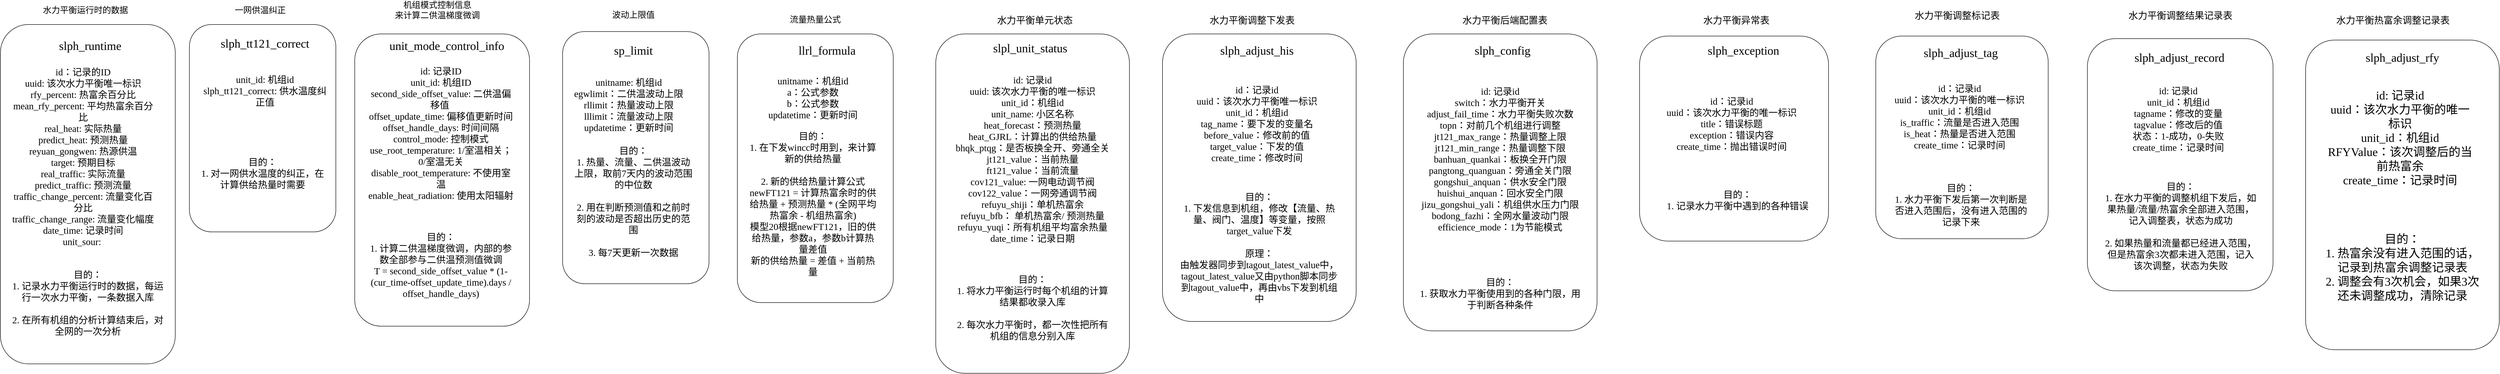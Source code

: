 <mxfile pages="1" version="11.2.4" type="github"><diagram id="c1ByVmw2f43DHtNbgkqa" name="Page-1"><mxGraphModel dx="1958" dy="1225" grid="1" gridSize="10" guides="1" tooltips="1" connect="1" arrows="1" fold="1" page="1" pageScale="1" pageWidth="5400" pageHeight="900" math="0" shadow="0"><root><mxCell id="0"/><mxCell id="1" parent="0"/><mxCell id="AisBYXgNg1Rp8E_9Z1E9-1" value="" style="rounded=1;whiteSpace=wrap;html=1;arcSize=16;" vertex="1" parent="1"><mxGeometry x="20" y="90" width="370" height="720" as="geometry"/></mxCell><mxCell id="AisBYXgNg1Rp8E_9Z1E9-2" value="slph_runtime&lt;br style=&quot;font-size: 25px;&quot;&gt;" style="text;html=1;strokeColor=none;fillColor=none;align=center;verticalAlign=middle;whiteSpace=wrap;rounded=0;strokeWidth=4;fontSize=25;fontFamily=Times New Roman;" vertex="1" parent="1"><mxGeometry x="130" y="120" width="160" height="30" as="geometry"/></mxCell><mxCell id="AisBYXgNg1Rp8E_9Z1E9-3" value="水力平衡运行时的数据" style="text;html=1;strokeColor=none;fillColor=none;align=center;verticalAlign=middle;whiteSpace=wrap;rounded=0;fontFamily=Times New Roman;fontSize=18;" vertex="1" parent="1"><mxGeometry x="90" y="50" width="220" height="20" as="geometry"/></mxCell><mxCell id="AisBYXgNg1Rp8E_9Z1E9-5" value="id：记录的ID&lt;br style=&quot;font-size: 20px;&quot;&gt;uuid: 该次水力平衡唯一标识&lt;br style=&quot;font-size: 20px;&quot;&gt;rfy_percent: 热富余百分比&lt;br style=&quot;font-size: 20px;&quot;&gt;mean_rfy_percent: 平均热富余百分比&lt;br style=&quot;font-size: 20px;&quot;&gt;real_heat: 实际热量&lt;br style=&quot;font-size: 20px;&quot;&gt;predict_heat: 预测热量&lt;br style=&quot;font-size: 20px;&quot;&gt;reyuan_gongwen: 热源供温&lt;br style=&quot;font-size: 20px;&quot;&gt;target: 预期目标&lt;br style=&quot;font-size: 20px;&quot;&gt;real_traffic: 实际流量&lt;br style=&quot;font-size: 20px;&quot;&gt;predict_traffic: 预测流量&lt;br style=&quot;font-size: 20px;&quot;&gt;traffic_change_percent: 流量变化百分比&lt;br style=&quot;font-size: 20px;&quot;&gt;traffic_change_range: 流量变化幅度&lt;br style=&quot;font-size: 20px;&quot;&gt;date_time: 记录时间&lt;br style=&quot;font-size: 20px;&quot;&gt;unit_sour:&amp;nbsp;" style="text;html=1;strokeColor=none;fillColor=none;align=center;verticalAlign=middle;whiteSpace=wrap;rounded=0;fontFamily=Times New Roman;fontSize=20;spacingTop=0;spacing=0;" vertex="1" parent="1"><mxGeometry x="40" y="170" width="310" height="400" as="geometry"/></mxCell><mxCell id="AisBYXgNg1Rp8E_9Z1E9-7" value="" style="rounded=1;whiteSpace=wrap;html=1;strokeWidth=1;fontFamily=Times New Roman;fontSize=25;" vertex="1" parent="1"><mxGeometry x="420" y="90" width="310" height="440" as="geometry"/></mxCell><mxCell id="AisBYXgNg1Rp8E_9Z1E9-8" value="slph_tt121_correct" style="text;html=1;strokeColor=none;fillColor=none;align=center;verticalAlign=middle;whiteSpace=wrap;rounded=0;fontFamily=Times New Roman;fontSize=25;" vertex="1" parent="1"><mxGeometry x="510" y="120" width="140" height="20" as="geometry"/></mxCell><mxCell id="AisBYXgNg1Rp8E_9Z1E9-9" value="unit_id: 机组id&lt;br&gt;slph_tt121_correct: 供水温度纠正值" style="text;html=1;strokeColor=none;fillColor=none;align=center;verticalAlign=middle;whiteSpace=wrap;rounded=0;fontFamily=Times New Roman;fontSize=20;" vertex="1" parent="1"><mxGeometry x="440" y="180" width="280" height="100" as="geometry"/></mxCell><mxCell id="AisBYXgNg1Rp8E_9Z1E9-10" value="一网供温纠正" style="text;html=1;strokeColor=none;fillColor=none;align=center;verticalAlign=middle;whiteSpace=wrap;rounded=0;fontFamily=Times New Roman;fontSize=18;" vertex="1" parent="1"><mxGeometry x="460" y="50" width="220" height="20" as="geometry"/></mxCell><mxCell id="AisBYXgNg1Rp8E_9Z1E9-11" value="" style="rounded=1;whiteSpace=wrap;html=1;strokeWidth=1;fontFamily=Times New Roman;fontSize=20;" vertex="1" parent="1"><mxGeometry x="770" y="110" width="370" height="620" as="geometry"/></mxCell><mxCell id="AisBYXgNg1Rp8E_9Z1E9-12" value="机组模式控制信息&lt;br&gt;来计算二供温梯度微调" style="text;html=1;strokeColor=none;fillColor=none;align=center;verticalAlign=middle;whiteSpace=wrap;rounded=0;fontFamily=Times New Roman;fontSize=18;" vertex="1" parent="1"><mxGeometry x="790" y="50" width="310" height="20" as="geometry"/></mxCell><mxCell id="AisBYXgNg1Rp8E_9Z1E9-13" value="unit_mode_control_info" style="text;html=1;strokeColor=none;fillColor=none;align=center;verticalAlign=middle;whiteSpace=wrap;rounded=0;fontFamily=Times New Roman;fontSize=25;" vertex="1" parent="1"><mxGeometry x="865" y="125" width="200" height="20" as="geometry"/></mxCell><mxCell id="AisBYXgNg1Rp8E_9Z1E9-17" value="id: 记录ID&lt;br&gt;unit_id: 机组ID&lt;br&gt;second_side_offset_value: 二供温偏移值&amp;nbsp;&lt;br&gt;offset_update_time: 偏移值更新时间&lt;br&gt;offset_handle_days: 时间间隔&lt;br&gt;control_mode: 控制模式&lt;br&gt;use_root_temperature: 1/室温相关；0/室温无关&lt;br&gt;disable_root_temperature: 不使用室温&lt;br&gt;enable_heat_radiation: 使用太阳辐射" style="text;html=1;strokeColor=none;fillColor=none;align=center;verticalAlign=middle;whiteSpace=wrap;rounded=0;fontFamily=Times New Roman;fontSize=20;" vertex="1" parent="1"><mxGeometry x="795" y="145" width="315" height="350" as="geometry"/></mxCell><mxCell id="AisBYXgNg1Rp8E_9Z1E9-18" value="" style="rounded=1;whiteSpace=wrap;html=1;strokeWidth=1;fontFamily=Times New Roman;fontSize=20;" vertex="1" parent="1"><mxGeometry x="1210" y="105" width="310" height="535" as="geometry"/></mxCell><mxCell id="AisBYXgNg1Rp8E_9Z1E9-19" value="sp_limit" style="text;html=1;strokeColor=none;fillColor=none;align=center;verticalAlign=middle;whiteSpace=wrap;rounded=0;fontFamily=Times New Roman;fontSize=25;" vertex="1" parent="1"><mxGeometry x="1260" y="135" width="200" height="20" as="geometry"/></mxCell><mxCell id="AisBYXgNg1Rp8E_9Z1E9-20" value="unitname: 机组id&lt;br&gt;egwlimit：二供温波动上限&lt;br&gt;rllimit：热量波动上限&lt;br&gt;lllimit：流量波动上限&lt;br&gt;updatetime：更新时间" style="text;html=1;strokeColor=none;fillColor=none;align=center;verticalAlign=middle;whiteSpace=wrap;rounded=0;fontFamily=Times New Roman;fontSize=20;" vertex="1" parent="1"><mxGeometry x="1220" y="170" width="260" height="180" as="geometry"/></mxCell><mxCell id="AisBYXgNg1Rp8E_9Z1E9-21" value="波动上限值" style="text;html=1;strokeColor=none;fillColor=none;align=center;verticalAlign=middle;whiteSpace=wrap;rounded=0;fontFamily=Times New Roman;fontSize=18;" vertex="1" parent="1"><mxGeometry x="1250" y="60" width="220" height="20" as="geometry"/></mxCell><mxCell id="AisBYXgNg1Rp8E_9Z1E9-22" value="" style="rounded=1;whiteSpace=wrap;html=1;strokeWidth=1;fontFamily=Times New Roman;fontSize=20;" vertex="1" parent="1"><mxGeometry x="1580" y="110" width="330" height="570" as="geometry"/></mxCell><mxCell id="AisBYXgNg1Rp8E_9Z1E9-23" value="llrl_formula" style="text;html=1;strokeColor=none;fillColor=none;align=center;verticalAlign=middle;whiteSpace=wrap;rounded=0;fontFamily=Times New Roman;fontSize=25;" vertex="1" parent="1"><mxGeometry x="1670" y="135" width="200" height="20" as="geometry"/></mxCell><mxCell id="AisBYXgNg1Rp8E_9Z1E9-24" value="unitname：机组id&lt;br&gt;a：公式参数&lt;br&gt;b：公式参数&lt;br&gt;updatetime：更新时间" style="text;html=1;strokeColor=none;fillColor=none;align=center;verticalAlign=middle;whiteSpace=wrap;rounded=0;fontFamily=Times New Roman;fontSize=20;" vertex="1" parent="1"><mxGeometry x="1600" y="170" width="280" height="150" as="geometry"/></mxCell><mxCell id="AisBYXgNg1Rp8E_9Z1E9-25" value="流量热量公式" style="text;html=1;strokeColor=none;fillColor=none;align=center;verticalAlign=middle;whiteSpace=wrap;rounded=0;fontFamily=Times New Roman;fontSize=18;" vertex="1" parent="1"><mxGeometry x="1635" y="70" width="220" height="20" as="geometry"/></mxCell><mxCell id="AisBYXgNg1Rp8E_9Z1E9-27" value="目的：&lt;br&gt;1. 记录水力平衡运行时的数据，每运行一次水力平衡，一条数据入库&lt;br&gt;&lt;br&gt;2. 在所有机组的分析计算结束后，对全网的一次分析&lt;br&gt;" style="text;html=1;strokeColor=none;fillColor=none;align=center;verticalAlign=middle;whiteSpace=wrap;rounded=0;fontFamily=Times New Roman;fontSize=20;" vertex="1" parent="1"><mxGeometry x="40" y="570" width="330" height="220" as="geometry"/></mxCell><mxCell id="AisBYXgNg1Rp8E_9Z1E9-28" value="目的：&lt;br&gt;1. 对一网供水温度的纠正，在计算供给热量时需要" style="text;html=1;strokeColor=none;fillColor=none;align=center;verticalAlign=middle;whiteSpace=wrap;rounded=0;fontFamily=Times New Roman;fontSize=20;" vertex="1" parent="1"><mxGeometry x="440" y="320" width="270" height="170" as="geometry"/></mxCell><mxCell id="AisBYXgNg1Rp8E_9Z1E9-29" value="目的：&lt;br&gt;1. 计算二供温梯度微调，内部的参数全部参与二供温预测值微调&lt;br&gt;T = second_side_offset_value * (1- (cur_time-offset_update_time).days / offset_handle_days)" style="text;html=1;strokeColor=none;fillColor=none;align=center;verticalAlign=middle;whiteSpace=wrap;rounded=0;fontFamily=Times New Roman;fontSize=20;" vertex="1" parent="1"><mxGeometry x="795" y="490" width="315" height="220" as="geometry"/></mxCell><mxCell id="AisBYXgNg1Rp8E_9Z1E9-30" value="目的：&lt;br&gt;1. 热量、流量、二供温波动上限，取前7天内的波动范围的中位数&lt;br&gt;&lt;br&gt;2. 用在判断预测值和之前时刻的波动是否超出历史的范围&lt;br&gt;&lt;br&gt;3. 每7天更新一次数据" style="text;html=1;strokeColor=none;fillColor=none;align=center;verticalAlign=middle;whiteSpace=wrap;rounded=0;fontFamily=Times New Roman;fontSize=20;" vertex="1" parent="1"><mxGeometry x="1230" y="350" width="260" height="230" as="geometry"/></mxCell><mxCell id="AisBYXgNg1Rp8E_9Z1E9-35" value="目的：&lt;br&gt;1. 在下发wincc时用到，来计算新的供给热量&lt;br&gt;&lt;br&gt;2. 新的供给热量计算公式&lt;br&gt;newFT121 = 计算热富余时的供给热量 + 预测热量 * (全网平均热富余 - 机组热富余)&lt;br&gt;模型20根据newFT121，旧的供给热量，参数a，参数b计算热量差值&lt;br&gt;新的供给热量 = 差值 + 当前热量" style="text;html=1;strokeColor=none;fillColor=none;align=center;verticalAlign=middle;whiteSpace=wrap;rounded=0;fontFamily=Times New Roman;fontSize=20;" vertex="1" parent="1"><mxGeometry x="1605" y="280" width="270" height="380" as="geometry"/></mxCell><mxCell id="AisBYXgNg1Rp8E_9Z1E9-44" value="" style="rounded=1;whiteSpace=wrap;html=1;strokeWidth=1;fontFamily=Times New Roman;fontSize=20;" vertex="1" parent="1"><mxGeometry x="2000" y="110" width="410" height="720" as="geometry"/></mxCell><mxCell id="AisBYXgNg1Rp8E_9Z1E9-45" value="slpl_unit_status" style="text;html=1;strokeColor=none;fillColor=none;align=center;verticalAlign=middle;whiteSpace=wrap;rounded=0;fontFamily=Times New Roman;fontSize=25;" vertex="1" parent="1"><mxGeometry x="2090" y="130" width="220" height="20" as="geometry"/></mxCell><mxCell id="AisBYXgNg1Rp8E_9Z1E9-46" value="id: 记录id&lt;br style=&quot;font-size: 20px&quot;&gt;uuid: 该次水力平衡的唯一标识&lt;br&gt;unit_id：机组id&lt;br&gt;unit_name: 小区名称&lt;br&gt;heat_forecast：预测热量&lt;br&gt;heat_GJRL：计算出的供给热量&lt;br&gt;bhqk_ptqg：是否板换全开、旁通全关&lt;br&gt;jt121_value：当前热量&lt;br&gt;ft121_value：当前流量&lt;br&gt;cov121_value: 一网电动调节阀&lt;br&gt;cov122_value：一网旁通调节阀&lt;br&gt;refuyu_shiji：单机热富余&lt;br&gt;refuyu_bfb： 单机热富余/ 预测热量&lt;br&gt;refuyu_yuqi：所有机组平均富余热量&lt;br&gt;date_time：记录日期" style="text;html=1;strokeColor=none;fillColor=none;align=center;verticalAlign=middle;whiteSpace=wrap;rounded=0;fontFamily=Times New Roman;fontSize=20;" vertex="1" parent="1"><mxGeometry x="2030" y="190" width="350" height="370" as="geometry"/></mxCell><mxCell id="AisBYXgNg1Rp8E_9Z1E9-47" value="目的：&lt;br&gt;1. 将水力平衡运行时每个机组的计算结果都收录入库&lt;br&gt;&lt;br&gt;2. 每次水力平衡时，都一次性把所有机组的信息分别入库" style="text;html=1;strokeColor=none;fillColor=none;align=center;verticalAlign=middle;whiteSpace=wrap;rounded=0;fontFamily=Times New Roman;fontSize=20;" vertex="1" parent="1"><mxGeometry x="2040" y="600" width="330" height="180" as="geometry"/></mxCell><mxCell id="AisBYXgNg1Rp8E_9Z1E9-48" value="水力平衡单元状态" style="text;html=1;strokeColor=none;fillColor=none;align=center;verticalAlign=middle;whiteSpace=wrap;rounded=0;fontFamily=Times New Roman;fontSize=20;" vertex="1" parent="1"><mxGeometry x="2050" y="70" width="320" height="20" as="geometry"/></mxCell><mxCell id="AisBYXgNg1Rp8E_9Z1E9-56" value="" style="rounded=1;whiteSpace=wrap;html=1;strokeWidth=1;fontFamily=Times New Roman;fontSize=20;" vertex="1" parent="1"><mxGeometry x="2480" y="110" width="410" height="610" as="geometry"/></mxCell><mxCell id="AisBYXgNg1Rp8E_9Z1E9-57" value="slph_adjust_his" style="text;html=1;strokeColor=none;fillColor=none;align=center;verticalAlign=middle;whiteSpace=wrap;rounded=0;fontFamily=Times New Roman;fontSize=25;" vertex="1" parent="1"><mxGeometry x="2560" y="135" width="240" height="20" as="geometry"/></mxCell><mxCell id="AisBYXgNg1Rp8E_9Z1E9-58" value="id：记录id&lt;br style=&quot;font-size: 20px&quot;&gt;uuid：该次水力平衡唯一标识&lt;br&gt;unit_id：机组id&lt;br&gt;tag_name：要下发的变量名&lt;br&gt;before_value：修改前的值&lt;br&gt;target_value：下发的值&lt;br&gt;create_time：修改时间" style="text;html=1;strokeColor=none;fillColor=none;align=center;verticalAlign=middle;whiteSpace=wrap;rounded=0;fontFamily=Times New Roman;fontSize=20;" vertex="1" parent="1"><mxGeometry x="2510" y="190" width="340" height="220" as="geometry"/></mxCell><mxCell id="AisBYXgNg1Rp8E_9Z1E9-59" value="目的：&lt;br&gt;1. 下发信息到机组，修改【流量、热量、阀门、温度】等变量，按照target_value下发&lt;br&gt;&lt;br&gt;原理：&lt;br&gt;由触发器同步到tagout_latest_value中，tagout_latest_value又由python脚本同步到tagout_value中，再由vbs下发到机组中&lt;br&gt;&lt;br&gt;" style="text;html=1;strokeColor=none;fillColor=none;align=center;verticalAlign=middle;whiteSpace=wrap;rounded=0;fontFamily=Times New Roman;fontSize=20;" vertex="1" parent="1"><mxGeometry x="2510" y="440" width="350" height="270" as="geometry"/></mxCell><mxCell id="AisBYXgNg1Rp8E_9Z1E9-60" value="水力平衡调整下发表" style="text;html=1;strokeColor=none;fillColor=none;align=center;verticalAlign=middle;whiteSpace=wrap;rounded=0;fontFamily=Times New Roman;fontSize=20;" vertex="1" parent="1"><mxGeometry x="2520" y="70" width="300" height="20" as="geometry"/></mxCell><mxCell id="AisBYXgNg1Rp8E_9Z1E9-61" value="" style="rounded=1;whiteSpace=wrap;html=1;strokeWidth=1;fontFamily=Times New Roman;fontSize=20;" vertex="1" parent="1"><mxGeometry x="2990" y="110" width="410" height="630" as="geometry"/></mxCell><mxCell id="AisBYXgNg1Rp8E_9Z1E9-62" value="水力平衡后端配置表" style="text;html=1;strokeColor=none;fillColor=none;align=center;verticalAlign=middle;whiteSpace=wrap;rounded=0;fontFamily=Times New Roman;fontSize=20;" vertex="1" parent="1"><mxGeometry x="3080" y="70" width="250" height="20" as="geometry"/></mxCell><mxCell id="AisBYXgNg1Rp8E_9Z1E9-63" value="slph_config" style="text;html=1;strokeColor=none;fillColor=none;align=center;verticalAlign=middle;whiteSpace=wrap;rounded=0;fontFamily=Times New Roman;fontSize=25;" vertex="1" parent="1"><mxGeometry x="3060" y="135" width="280" height="20" as="geometry"/></mxCell><mxCell id="AisBYXgNg1Rp8E_9Z1E9-64" value="id: 记录id&lt;br&gt;switch：水力平衡开关&lt;br&gt;adjust_fail_time：水力平衡失败次数&lt;br&gt;topn：对前几个机组进行调整&lt;br&gt;jt121_max_range：热量调整上限&lt;br&gt;jt121_min_range：热量调整下限&lt;br&gt;banhuan_quankai：板换全开门限&lt;br&gt;pangtong_quanguan：旁通全关门限&lt;br&gt;gongshui_anquan：供水安全门限&lt;br&gt;huishui_anquan：回水安全门限&lt;br&gt;jizu_gongshui_yali：机组供水压力门限&lt;br&gt;bodong_fazhi：全网水量波动门限&lt;br&gt;efficience_mode：1为节能模式" style="text;html=1;strokeColor=none;fillColor=none;align=center;verticalAlign=middle;whiteSpace=wrap;rounded=0;fontFamily=Times New Roman;fontSize=20;" vertex="1" parent="1"><mxGeometry x="3020" y="190" width="350" height="370" as="geometry"/></mxCell><mxCell id="AisBYXgNg1Rp8E_9Z1E9-66" value="目的：&lt;br&gt;1. 获取水力平衡使用到的各种门限，用于判断各种条件" style="text;html=1;strokeColor=none;fillColor=none;align=center;verticalAlign=middle;whiteSpace=wrap;rounded=0;fontFamily=Times New Roman;fontSize=20;" vertex="1" parent="1"><mxGeometry x="3020" y="590" width="350" height="140" as="geometry"/></mxCell><mxCell id="AisBYXgNg1Rp8E_9Z1E9-68" value="" style="rounded=1;whiteSpace=wrap;html=1;strokeWidth=1;fontFamily=Times New Roman;fontSize=20;" vertex="1" parent="1"><mxGeometry x="3490" y="114.5" width="400" height="435" as="geometry"/></mxCell><mxCell id="AisBYXgNg1Rp8E_9Z1E9-69" value="水力平衡异常表" style="text;html=1;strokeColor=none;fillColor=none;align=center;verticalAlign=middle;whiteSpace=wrap;rounded=0;fontFamily=Times New Roman;fontSize=20;" vertex="1" parent="1"><mxGeometry x="3540" y="69.5" width="310" height="20" as="geometry"/></mxCell><mxCell id="AisBYXgNg1Rp8E_9Z1E9-70" value="slph_exception" style="text;html=1;strokeColor=none;fillColor=none;align=center;verticalAlign=middle;whiteSpace=wrap;rounded=0;fontFamily=Times New Roman;fontSize=25;" vertex="1" parent="1"><mxGeometry x="3570" y="134.5" width="280" height="20" as="geometry"/></mxCell><mxCell id="AisBYXgNg1Rp8E_9Z1E9-71" value="id：记录id&lt;br&gt;uuid：该次水力平衡的唯一标识&lt;br&gt;title：错误标题&lt;br&gt;exception：错误内容&lt;br&gt;create_time：抛出错误时间" style="text;html=1;strokeColor=none;fillColor=none;align=center;verticalAlign=middle;whiteSpace=wrap;rounded=0;fontFamily=Times New Roman;fontSize=20;" vertex="1" parent="1"><mxGeometry x="3520" y="199.5" width="330" height="200" as="geometry"/></mxCell><mxCell id="AisBYXgNg1Rp8E_9Z1E9-72" value="目的：&lt;br&gt;1. 记录水力平衡中遇到的各种错误" style="text;html=1;strokeColor=none;fillColor=none;align=center;verticalAlign=middle;whiteSpace=wrap;rounded=0;fontFamily=Times New Roman;fontSize=20;" vertex="1" parent="1"><mxGeometry x="3525" y="394.5" width="345" height="135" as="geometry"/></mxCell><mxCell id="AisBYXgNg1Rp8E_9Z1E9-73" value="" style="rounded=1;whiteSpace=wrap;html=1;strokeWidth=1;fontFamily=Times New Roman;fontSize=20;" vertex="1" parent="1"><mxGeometry x="3990" y="114.5" width="365" height="430" as="geometry"/></mxCell><mxCell id="AisBYXgNg1Rp8E_9Z1E9-74" value="slph_adjust_tag" style="text;html=1;strokeColor=none;fillColor=none;align=center;verticalAlign=middle;whiteSpace=wrap;rounded=0;fontFamily=Times New Roman;fontSize=25;" vertex="1" parent="1"><mxGeometry x="4045" y="139.5" width="250" height="20" as="geometry"/></mxCell><mxCell id="AisBYXgNg1Rp8E_9Z1E9-75" value="水力平衡调整标记表" style="text;html=1;strokeColor=none;fillColor=none;align=center;verticalAlign=middle;whiteSpace=wrap;rounded=0;fontFamily=Times New Roman;fontSize=20;" vertex="1" parent="1"><mxGeometry x="4045" y="60" width="235" height="20" as="geometry"/></mxCell><mxCell id="AisBYXgNg1Rp8E_9Z1E9-77" value="id：记录id&lt;br&gt;uuid：该次水力平衡的唯一标识&lt;br&gt;unit_id：机组id&lt;br&gt;is_traffic：流量是否进入范围&lt;br&gt;is_heat：热量是否进入范围&lt;br&gt;create_time：记录时间" style="text;html=1;strokeColor=none;fillColor=none;align=center;verticalAlign=middle;whiteSpace=wrap;rounded=0;fontFamily=Times New Roman;fontSize=20;" vertex="1" parent="1"><mxGeometry x="4025" y="194.5" width="285" height="180" as="geometry"/></mxCell><mxCell id="AisBYXgNg1Rp8E_9Z1E9-78" value="目的：&lt;br&gt;1. 水力平衡下发后第一次判断是否进入范围后，没有进入范围的记录下来&lt;br&gt;" style="text;html=1;strokeColor=none;fillColor=none;align=center;verticalAlign=middle;whiteSpace=wrap;rounded=0;fontFamily=Times New Roman;fontSize=20;" vertex="1" parent="1"><mxGeometry x="4021" y="399.5" width="299" height="145" as="geometry"/></mxCell><mxCell id="AisBYXgNg1Rp8E_9Z1E9-79" value="" style="rounded=1;whiteSpace=wrap;html=1;strokeWidth=1;fontFamily=Times New Roman;fontSize=20;" vertex="1" parent="1"><mxGeometry x="4438" y="120" width="393" height="535" as="geometry"/></mxCell><mxCell id="AisBYXgNg1Rp8E_9Z1E9-80" value="slph_adjust_record" style="text;html=1;strokeColor=none;fillColor=none;align=center;verticalAlign=middle;whiteSpace=wrap;rounded=0;fontFamily=Times New Roman;fontSize=25;" vertex="1" parent="1"><mxGeometry x="4492.5" y="147.5" width="280" height="25" as="geometry"/></mxCell><mxCell id="AisBYXgNg1Rp8E_9Z1E9-83" value="id: 记录id&lt;br&gt;unit_id：机组id&lt;br&gt;tagname：修改的变量&lt;br&gt;tagvalue：修改后的值&lt;br&gt;状态：1-成功，0-失败&lt;br&gt;create_time：记录时间" style="text;html=1;strokeColor=none;fillColor=none;align=center;verticalAlign=middle;whiteSpace=wrap;rounded=0;fontFamily=Times New Roman;fontSize=20;" vertex="1" parent="1"><mxGeometry x="4472.5" y="205" width="315" height="170" as="geometry"/></mxCell><mxCell id="AisBYXgNg1Rp8E_9Z1E9-84" value="目的：&lt;br&gt;1. 在水力平衡的调整机组下发后，如果热量/流量/热富余全部进入范围，记入调整表，状态为成功&lt;br&gt;&lt;br&gt;2. 如果热量和流量都已经进入范围，但是热富余3次都未进入范围，记入该次调整，状态为失败" style="text;html=1;strokeColor=none;fillColor=none;align=center;verticalAlign=middle;whiteSpace=wrap;rounded=0;fontFamily=Times New Roman;fontSize=20;" vertex="1" parent="1"><mxGeometry x="4472.5" y="408" width="325" height="217" as="geometry"/></mxCell><mxCell id="AisBYXgNg1Rp8E_9Z1E9-85" value="水力平衡调整结果记录表" style="text;html=1;strokeColor=none;fillColor=none;align=center;verticalAlign=middle;whiteSpace=wrap;rounded=0;fontFamily=Times New Roman;fontSize=20;" vertex="1" parent="1"><mxGeometry x="4470" y="60" width="330" height="20" as="geometry"/></mxCell><mxCell id="AisBYXgNg1Rp8E_9Z1E9-86" value="" style="rounded=1;whiteSpace=wrap;html=1;strokeWidth=1;fontFamily=Times New Roman;fontSize=20;" vertex="1" parent="1"><mxGeometry x="4900" y="123" width="410" height="657" as="geometry"/></mxCell><mxCell id="AisBYXgNg1Rp8E_9Z1E9-89" value="水力平衡热富余调整记录表" style="text;html=1;strokeColor=none;fillColor=none;align=center;verticalAlign=middle;whiteSpace=wrap;rounded=0;fontFamily=Times New Roman;fontSize=20;" vertex="1" parent="1"><mxGeometry x="4950" y="70" width="270" height="20" as="geometry"/></mxCell><mxCell id="AisBYXgNg1Rp8E_9Z1E9-90" value="slph_adjust_rfy" style="text;html=1;strokeColor=none;fillColor=none;align=center;verticalAlign=middle;whiteSpace=wrap;rounded=0;fontFamily=Times New Roman;fontSize=25;" vertex="1" parent="1"><mxGeometry x="4970" y="150" width="270" height="20" as="geometry"/></mxCell><mxCell id="AisBYXgNg1Rp8E_9Z1E9-91" value="id: 记录id&lt;br&gt;uuid：该次水力平衡的唯一标识&lt;br&gt;unit_id：机组id&lt;br&gt;RFYValue：该次调整后的当前热富余&lt;br&gt;create_time：记录时间" style="text;html=1;strokeColor=none;fillColor=none;align=center;verticalAlign=middle;whiteSpace=wrap;rounded=0;fontFamily=Times New Roman;fontSize=25;" vertex="1" parent="1"><mxGeometry x="4940" y="190" width="320" height="280" as="geometry"/></mxCell><mxCell id="AisBYXgNg1Rp8E_9Z1E9-92" value="目的：&lt;br&gt;1. 热富余没有进入范围的话，记录到热富余调整记录表&lt;br&gt;2. 调整会有3次机会，如果3次还未调整成功，清除记录" style="text;html=1;strokeColor=none;fillColor=none;align=center;verticalAlign=middle;whiteSpace=wrap;rounded=0;fontFamily=Times New Roman;fontSize=25;" vertex="1" parent="1"><mxGeometry x="4940" y="490" width="330" height="230" as="geometry"/></mxCell></root></mxGraphModel></diagram></mxfile>
